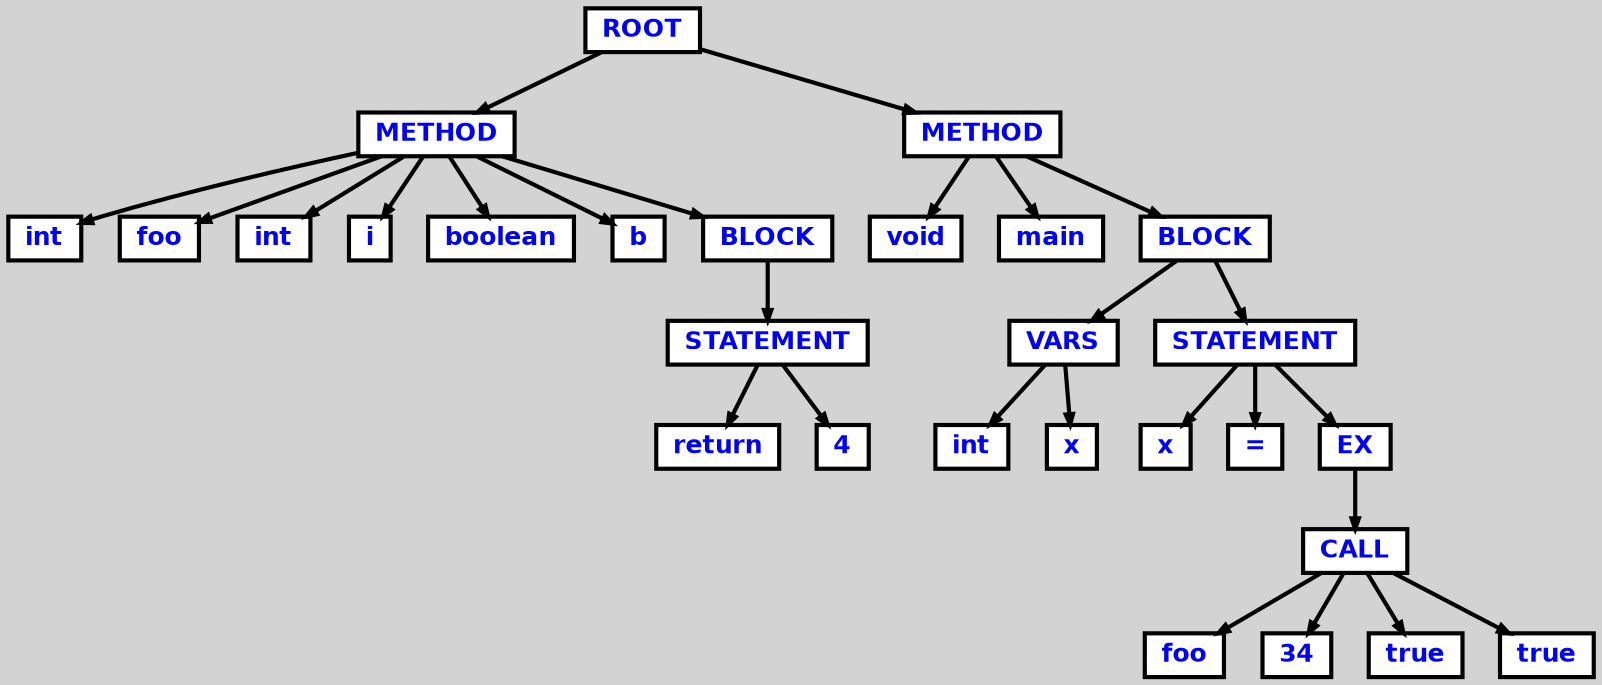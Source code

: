 digraph {

	ordering=out;
	ranksep=.4;
	bgcolor="lightgrey"; node [shape=box, fixedsize=false, fontsize=12, fontname="Helvetica-bold", fontcolor="blue"
		width=.25, height=.25, color="black", fillcolor="white", style="filled, solid, bold"];
	edge [arrowsize=.5, color="black", style="bold"]

  n0 [label="ROOT"];
  n1 [label="METHOD"];
  n1 [label="METHOD"];
  n2 [label="int"];
  n3 [label="foo"];
  n4 [label="int"];
  n5 [label="i"];
  n6 [label="boolean"];
  n7 [label="b"];
  n8 [label="BLOCK"];
  n8 [label="BLOCK"];
  n9 [label="STATEMENT"];
  n9 [label="STATEMENT"];
  n10 [label="return"];
  n11 [label="4"];
  n12 [label="METHOD"];
  n12 [label="METHOD"];
  n13 [label="void"];
  n14 [label="main"];
  n15 [label="BLOCK"];
  n15 [label="BLOCK"];
  n16 [label="VARS"];
  n16 [label="VARS"];
  n17 [label="int"];
  n18 [label="x"];
  n19 [label="STATEMENT"];
  n19 [label="STATEMENT"];
  n20 [label="x"];
  n21 [label="="];
  n22 [label="EX"];
  n22 [label="EX"];
  n23 [label="CALL"];
  n23 [label="CALL"];
  n24 [label="foo"];
  n25 [label="34"];
  n26 [label="true"];
  n27 [label="true"];

  n0 -> n1 // "ROOT" -> "METHOD"
  n1 -> n2 // "METHOD" -> "int"
  n1 -> n3 // "METHOD" -> "foo"
  n1 -> n4 // "METHOD" -> "int"
  n1 -> n5 // "METHOD" -> "i"
  n1 -> n6 // "METHOD" -> "boolean"
  n1 -> n7 // "METHOD" -> "b"
  n1 -> n8 // "METHOD" -> "BLOCK"
  n8 -> n9 // "BLOCK" -> "STATEMENT"
  n9 -> n10 // "STATEMENT" -> "return"
  n9 -> n11 // "STATEMENT" -> "4"
  n0 -> n12 // "ROOT" -> "METHOD"
  n12 -> n13 // "METHOD" -> "void"
  n12 -> n14 // "METHOD" -> "main"
  n12 -> n15 // "METHOD" -> "BLOCK"
  n15 -> n16 // "BLOCK" -> "VARS"
  n16 -> n17 // "VARS" -> "int"
  n16 -> n18 // "VARS" -> "x"
  n15 -> n19 // "BLOCK" -> "STATEMENT"
  n19 -> n20 // "STATEMENT" -> "x"
  n19 -> n21 // "STATEMENT" -> "="
  n19 -> n22 // "STATEMENT" -> "EX"
  n22 -> n23 // "EX" -> "CALL"
  n23 -> n24 // "CALL" -> "foo"
  n23 -> n25 // "CALL" -> "34"
  n23 -> n26 // "CALL" -> "true"
  n23 -> n27 // "CALL" -> "true"

}

